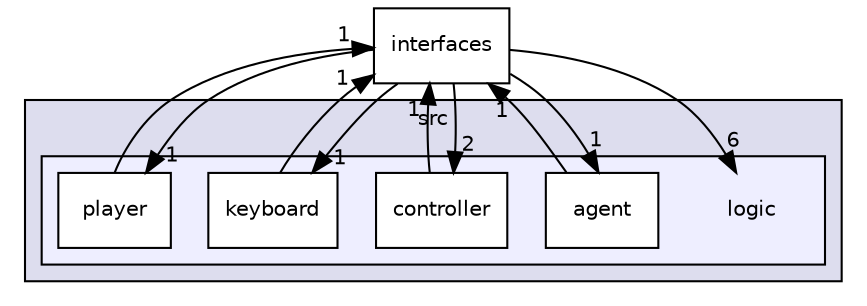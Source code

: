 digraph "src/logic" {
  compound=true
  node [ fontsize="10", fontname="Helvetica"];
  edge [ labelfontsize="10", labelfontname="Helvetica"];
  subgraph clusterdir_68267d1309a1af8e8297ef4c3efbcdba {
    graph [ bgcolor="#ddddee", pencolor="black", label="src" fontname="Helvetica", fontsize="10", URL="dir_68267d1309a1af8e8297ef4c3efbcdba.html"]
  subgraph clusterdir_3d2e4578fe4cc3b7fa6177047437af5b {
    graph [ bgcolor="#eeeeff", pencolor="black", label="" URL="dir_3d2e4578fe4cc3b7fa6177047437af5b.html"];
    dir_3d2e4578fe4cc3b7fa6177047437af5b [shape=plaintext label="logic"];
    dir_ead59bc39d5ff9a51296cc13d1ba9e88 [shape=box label="agent" color="black" fillcolor="white" style="filled" URL="dir_ead59bc39d5ff9a51296cc13d1ba9e88.html"];
    dir_d5cabbd0bda925e85011f81d4223ffa5 [shape=box label="controller" color="black" fillcolor="white" style="filled" URL="dir_d5cabbd0bda925e85011f81d4223ffa5.html"];
    dir_533e24e1bf1026ea00b1b023b855007e [shape=box label="keyboard" color="black" fillcolor="white" style="filled" URL="dir_533e24e1bf1026ea00b1b023b855007e.html"];
    dir_85367529c5119806b72a197afb8cbbbf [shape=box label="player" color="black" fillcolor="white" style="filled" URL="dir_85367529c5119806b72a197afb8cbbbf.html"];
  }
  }
  dir_ee3f1a7951c308657a65f8199076c1d6 [shape=box label="interfaces" URL="dir_ee3f1a7951c308657a65f8199076c1d6.html"];
  dir_ead59bc39d5ff9a51296cc13d1ba9e88->dir_ee3f1a7951c308657a65f8199076c1d6 [headlabel="1", labeldistance=1.5 headhref="dir_000004_000002.html"];
  dir_533e24e1bf1026ea00b1b023b855007e->dir_ee3f1a7951c308657a65f8199076c1d6 [headlabel="1", labeldistance=1.5 headhref="dir_000006_000002.html"];
  dir_d5cabbd0bda925e85011f81d4223ffa5->dir_ee3f1a7951c308657a65f8199076c1d6 [headlabel="1", labeldistance=1.5 headhref="dir_000005_000002.html"];
  dir_85367529c5119806b72a197afb8cbbbf->dir_ee3f1a7951c308657a65f8199076c1d6 [headlabel="1", labeldistance=1.5 headhref="dir_000007_000002.html"];
  dir_ee3f1a7951c308657a65f8199076c1d6->dir_3d2e4578fe4cc3b7fa6177047437af5b [headlabel="6", labeldistance=1.5 headhref="dir_000002_000003.html"];
  dir_ee3f1a7951c308657a65f8199076c1d6->dir_ead59bc39d5ff9a51296cc13d1ba9e88 [headlabel="1", labeldistance=1.5 headhref="dir_000002_000004.html"];
  dir_ee3f1a7951c308657a65f8199076c1d6->dir_533e24e1bf1026ea00b1b023b855007e [headlabel="1", labeldistance=1.5 headhref="dir_000002_000006.html"];
  dir_ee3f1a7951c308657a65f8199076c1d6->dir_d5cabbd0bda925e85011f81d4223ffa5 [headlabel="2", labeldistance=1.5 headhref="dir_000002_000005.html"];
  dir_ee3f1a7951c308657a65f8199076c1d6->dir_85367529c5119806b72a197afb8cbbbf [headlabel="1", labeldistance=1.5 headhref="dir_000002_000007.html"];
}
